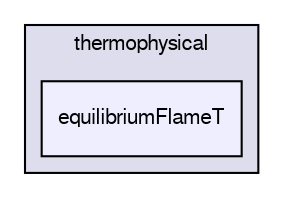 digraph "applications/utilities/thermophysical/equilibriumFlameT" {
  bgcolor=transparent;
  compound=true
  node [ fontsize="10", fontname="FreeSans"];
  edge [ labelfontsize="10", labelfontname="FreeSans"];
  subgraph clusterdir_ad006ac2d4adf68d191bc9af38a824ca {
    graph [ bgcolor="#ddddee", pencolor="black", label="thermophysical" fontname="FreeSans", fontsize="10", URL="dir_ad006ac2d4adf68d191bc9af38a824ca.html"]
  dir_0c2a15d7ca464349ba028bde0fe814ef [shape=box, label="equilibriumFlameT", style="filled", fillcolor="#eeeeff", pencolor="black", URL="dir_0c2a15d7ca464349ba028bde0fe814ef.html"];
  }
}
